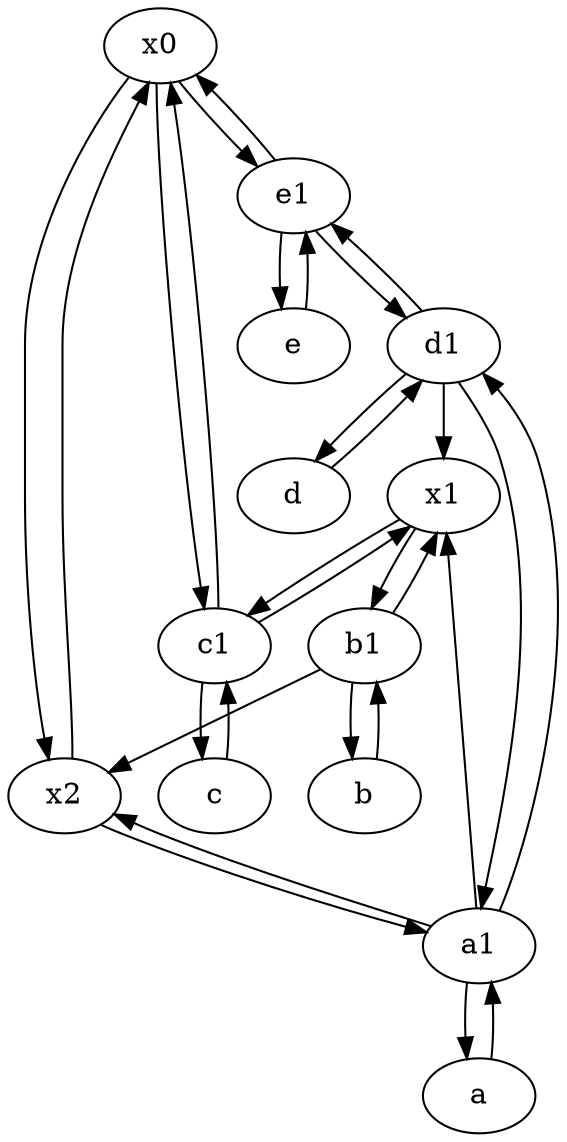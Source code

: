 digraph  {
	x0;
	d1 [pos="25,30!"];
	x1;
	e1 [pos="25,45!"];
	a [pos="40,10!"];
	a1 [pos="40,15!"];
	x2;
	c1 [pos="30,15!"];
	d [pos="20,30!"];
	b [pos="50,20!"];
	e [pos="30,50!"];
	b1 [pos="45,20!"];
	c [pos="20,10!"];
	x2 -> x0;
	d1 -> x1;
	b -> b1;
	x1 -> b1;
	b1 -> x2;
	b1 -> x1;
	a1 -> d1;
	d -> d1;
	x0 -> x2;
	b1 -> b;
	x1 -> c1;
	a1 -> x1;
	d1 -> a1;
	e -> e1;
	x0 -> c1;
	d1 -> d;
	e1 -> x0;
	a -> a1;
	c1 -> c;
	x2 -> a1;
	d1 -> e1;
	a1 -> x2;
	e1 -> e;
	e1 -> d1;
	a1 -> a;
	c -> c1;
	c1 -> x1;
	c1 -> x0;
	x0 -> e1;

	}